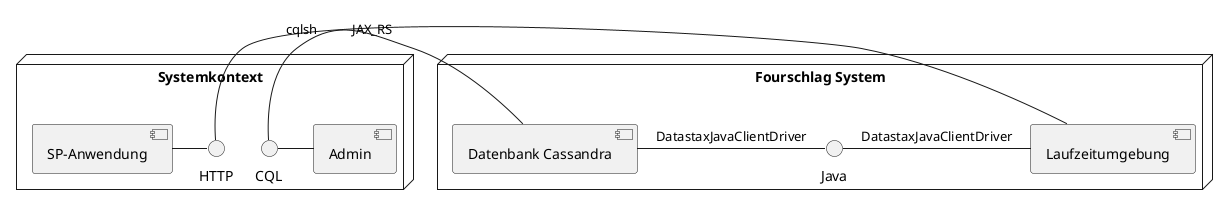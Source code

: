 @startuml

node "Systemkontext" {
 CQL - [Admin]

[SP-Anwendung] - HTTP

}
node "Fourschlag System" {

[Laufzeitumgebung] - HTTP:JAX_RS
Java - [Laufzeitumgebung]:DatastaxJavaClientDriver
CQL - [Datenbank Cassandra]: cqlsh
[Datenbank Cassandra] - Java:DatastaxJavaClientDriver

}




@enduml